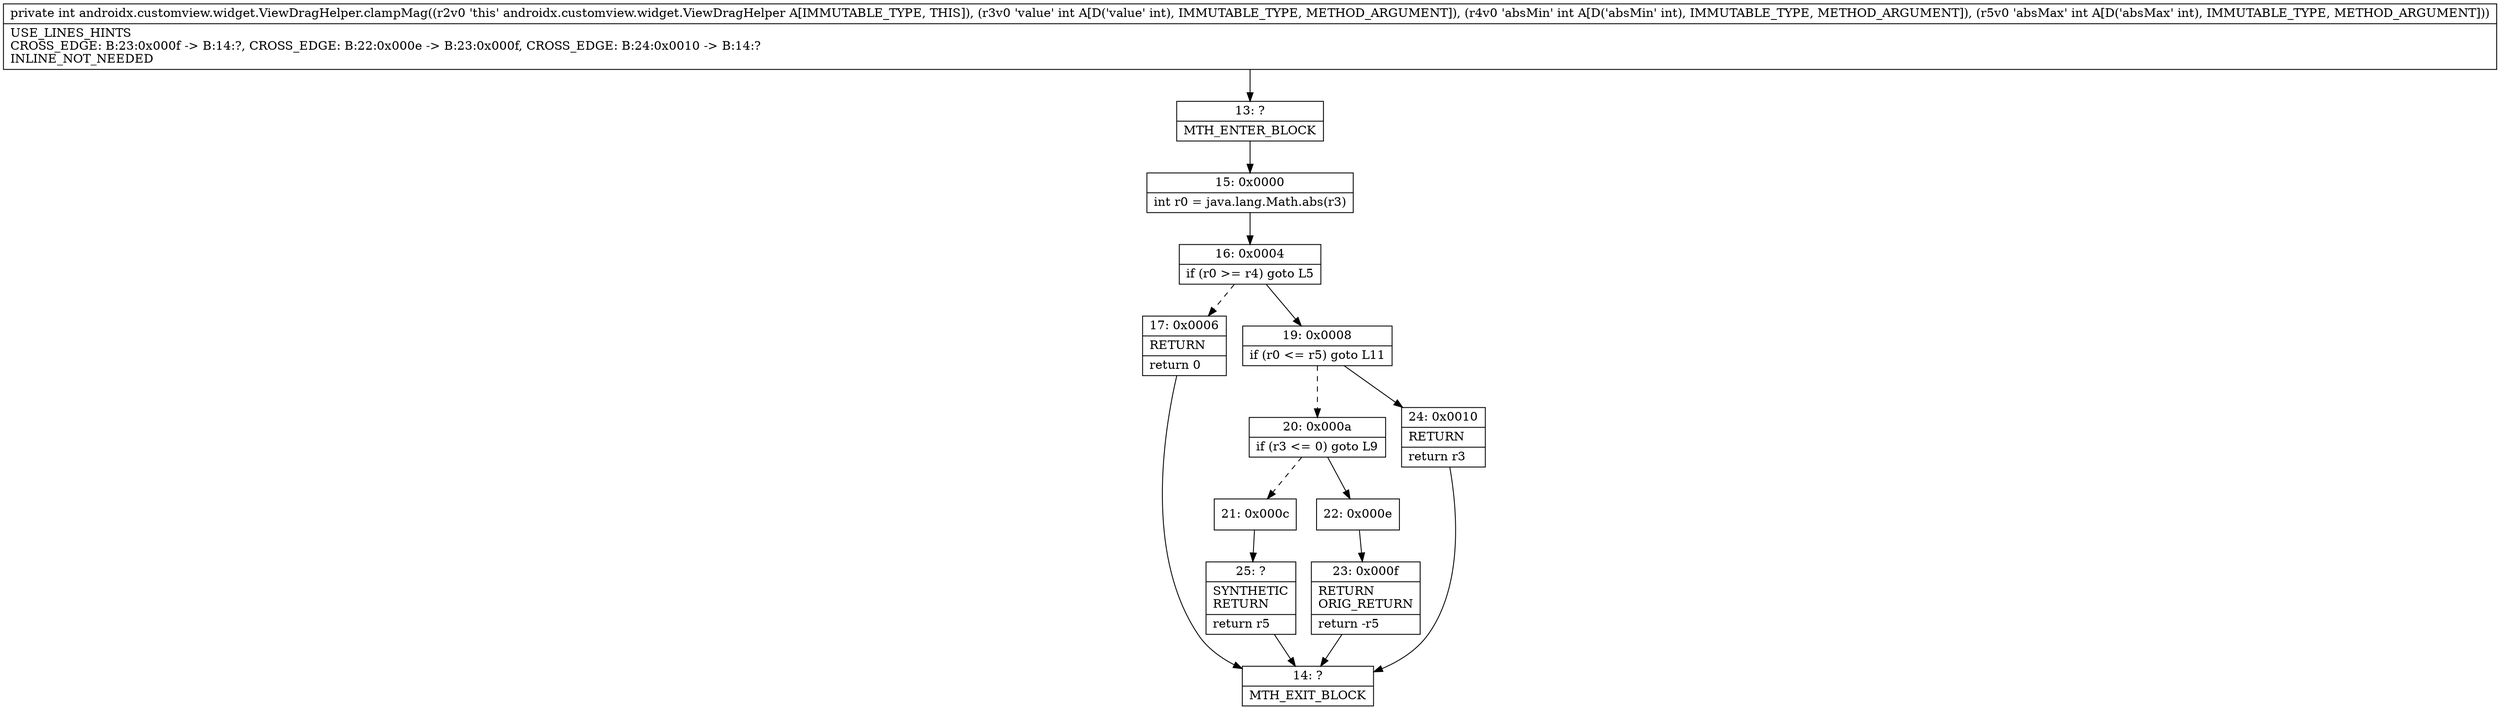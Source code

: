 digraph "CFG forandroidx.customview.widget.ViewDragHelper.clampMag(III)I" {
Node_13 [shape=record,label="{13\:\ ?|MTH_ENTER_BLOCK\l}"];
Node_15 [shape=record,label="{15\:\ 0x0000|int r0 = java.lang.Math.abs(r3)\l}"];
Node_16 [shape=record,label="{16\:\ 0x0004|if (r0 \>= r4) goto L5\l}"];
Node_17 [shape=record,label="{17\:\ 0x0006|RETURN\l|return 0\l}"];
Node_14 [shape=record,label="{14\:\ ?|MTH_EXIT_BLOCK\l}"];
Node_19 [shape=record,label="{19\:\ 0x0008|if (r0 \<= r5) goto L11\l}"];
Node_20 [shape=record,label="{20\:\ 0x000a|if (r3 \<= 0) goto L9\l}"];
Node_21 [shape=record,label="{21\:\ 0x000c}"];
Node_25 [shape=record,label="{25\:\ ?|SYNTHETIC\lRETURN\l|return r5\l}"];
Node_22 [shape=record,label="{22\:\ 0x000e}"];
Node_23 [shape=record,label="{23\:\ 0x000f|RETURN\lORIG_RETURN\l|return \-r5\l}"];
Node_24 [shape=record,label="{24\:\ 0x0010|RETURN\l|return r3\l}"];
MethodNode[shape=record,label="{private int androidx.customview.widget.ViewDragHelper.clampMag((r2v0 'this' androidx.customview.widget.ViewDragHelper A[IMMUTABLE_TYPE, THIS]), (r3v0 'value' int A[D('value' int), IMMUTABLE_TYPE, METHOD_ARGUMENT]), (r4v0 'absMin' int A[D('absMin' int), IMMUTABLE_TYPE, METHOD_ARGUMENT]), (r5v0 'absMax' int A[D('absMax' int), IMMUTABLE_TYPE, METHOD_ARGUMENT]))  | USE_LINES_HINTS\lCROSS_EDGE: B:23:0x000f \-\> B:14:?, CROSS_EDGE: B:22:0x000e \-\> B:23:0x000f, CROSS_EDGE: B:24:0x0010 \-\> B:14:?\lINLINE_NOT_NEEDED\l}"];
MethodNode -> Node_13;Node_13 -> Node_15;
Node_15 -> Node_16;
Node_16 -> Node_17[style=dashed];
Node_16 -> Node_19;
Node_17 -> Node_14;
Node_19 -> Node_20[style=dashed];
Node_19 -> Node_24;
Node_20 -> Node_21[style=dashed];
Node_20 -> Node_22;
Node_21 -> Node_25;
Node_25 -> Node_14;
Node_22 -> Node_23;
Node_23 -> Node_14;
Node_24 -> Node_14;
}

